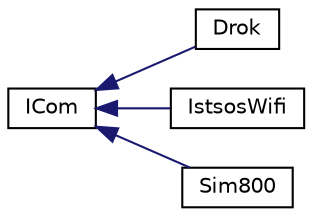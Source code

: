 digraph "Graphical Class Hierarchy"
{
  edge [fontname="Helvetica",fontsize="10",labelfontname="Helvetica",labelfontsize="10"];
  node [fontname="Helvetica",fontsize="10",shape=record];
  rankdir="LR";
  Node1 [label="ICom",height=0.2,width=0.4,color="black", fillcolor="white", style="filled",URL="$classICom.html"];
  Node1 -> Node2 [dir="back",color="midnightblue",fontsize="10",style="solid",fontname="Helvetica"];
  Node2 [label="Drok",height=0.2,width=0.4,color="black", fillcolor="white", style="filled",URL="$classDrok.html"];
  Node1 -> Node3 [dir="back",color="midnightblue",fontsize="10",style="solid",fontname="Helvetica"];
  Node3 [label="IstsosWifi",height=0.2,width=0.4,color="black", fillcolor="white", style="filled",URL="$classIstsosWifi.html"];
  Node1 -> Node4 [dir="back",color="midnightblue",fontsize="10",style="solid",fontname="Helvetica"];
  Node4 [label="Sim800",height=0.2,width=0.4,color="black", fillcolor="white", style="filled",URL="$classSim800.html"];
}
